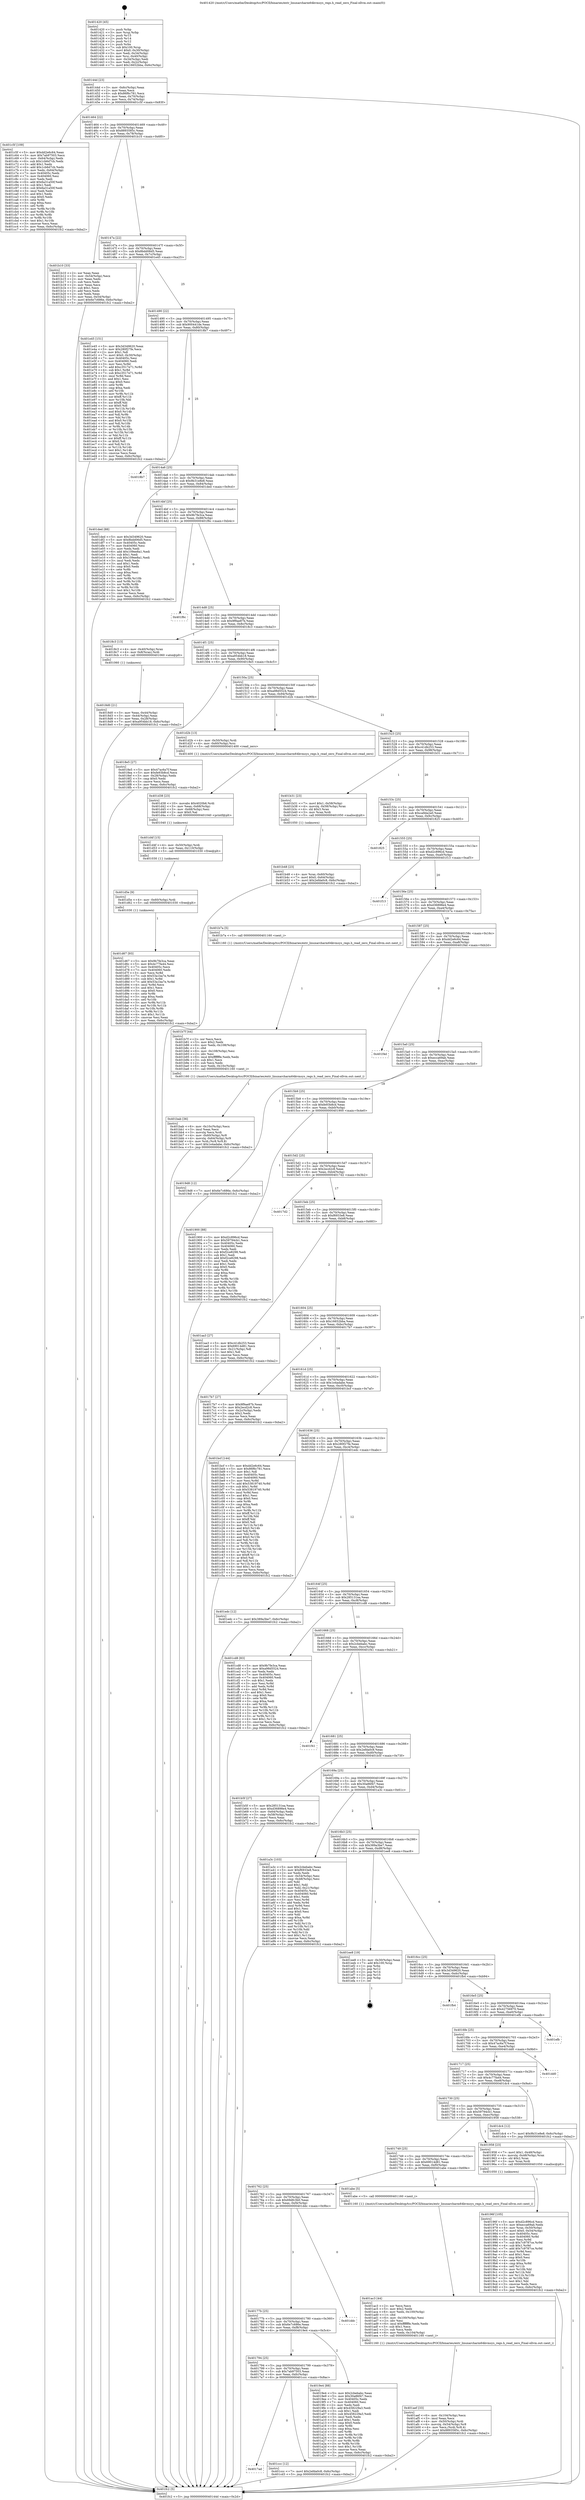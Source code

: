 digraph "0x401420" {
  label = "0x401420 (/mnt/c/Users/mathe/Desktop/tcc/POCII/binaries/extr_linuxarcharm64kvmsys_regs.h_read_zero_Final-ollvm.out::main(0))"
  labelloc = "t"
  node[shape=record]

  Entry [label="",width=0.3,height=0.3,shape=circle,fillcolor=black,style=filled]
  "0x40144d" [label="{
     0x40144d [23]\l
     | [instrs]\l
     &nbsp;&nbsp;0x40144d \<+3\>: mov -0x6c(%rbp),%eax\l
     &nbsp;&nbsp;0x401450 \<+2\>: mov %eax,%ecx\l
     &nbsp;&nbsp;0x401452 \<+6\>: sub $0x86f6c781,%ecx\l
     &nbsp;&nbsp;0x401458 \<+3\>: mov %eax,-0x70(%rbp)\l
     &nbsp;&nbsp;0x40145b \<+3\>: mov %ecx,-0x74(%rbp)\l
     &nbsp;&nbsp;0x40145e \<+6\>: je 0000000000401c5f \<main+0x83f\>\l
  }"]
  "0x401c5f" [label="{
     0x401c5f [109]\l
     | [instrs]\l
     &nbsp;&nbsp;0x401c5f \<+5\>: mov $0xdd2e6c64,%eax\l
     &nbsp;&nbsp;0x401c64 \<+5\>: mov $0x7ab97503,%ecx\l
     &nbsp;&nbsp;0x401c69 \<+3\>: mov -0x64(%rbp),%edx\l
     &nbsp;&nbsp;0x401c6c \<+6\>: sub $0x1cb6d7cb,%edx\l
     &nbsp;&nbsp;0x401c72 \<+3\>: add $0x1,%edx\l
     &nbsp;&nbsp;0x401c75 \<+6\>: add $0x1cb6d7cb,%edx\l
     &nbsp;&nbsp;0x401c7b \<+3\>: mov %edx,-0x64(%rbp)\l
     &nbsp;&nbsp;0x401c7e \<+7\>: mov 0x40405c,%edx\l
     &nbsp;&nbsp;0x401c85 \<+7\>: mov 0x404060,%esi\l
     &nbsp;&nbsp;0x401c8c \<+2\>: mov %edx,%edi\l
     &nbsp;&nbsp;0x401c8e \<+6\>: add $0x6a31a50f,%edi\l
     &nbsp;&nbsp;0x401c94 \<+3\>: sub $0x1,%edi\l
     &nbsp;&nbsp;0x401c97 \<+6\>: sub $0x6a31a50f,%edi\l
     &nbsp;&nbsp;0x401c9d \<+3\>: imul %edi,%edx\l
     &nbsp;&nbsp;0x401ca0 \<+3\>: and $0x1,%edx\l
     &nbsp;&nbsp;0x401ca3 \<+3\>: cmp $0x0,%edx\l
     &nbsp;&nbsp;0x401ca6 \<+4\>: sete %r8b\l
     &nbsp;&nbsp;0x401caa \<+3\>: cmp $0xa,%esi\l
     &nbsp;&nbsp;0x401cad \<+4\>: setl %r9b\l
     &nbsp;&nbsp;0x401cb1 \<+3\>: mov %r8b,%r10b\l
     &nbsp;&nbsp;0x401cb4 \<+3\>: and %r9b,%r10b\l
     &nbsp;&nbsp;0x401cb7 \<+3\>: xor %r9b,%r8b\l
     &nbsp;&nbsp;0x401cba \<+3\>: or %r8b,%r10b\l
     &nbsp;&nbsp;0x401cbd \<+4\>: test $0x1,%r10b\l
     &nbsp;&nbsp;0x401cc1 \<+3\>: cmovne %ecx,%eax\l
     &nbsp;&nbsp;0x401cc4 \<+3\>: mov %eax,-0x6c(%rbp)\l
     &nbsp;&nbsp;0x401cc7 \<+5\>: jmp 0000000000401fc2 \<main+0xba2\>\l
  }"]
  "0x401464" [label="{
     0x401464 [22]\l
     | [instrs]\l
     &nbsp;&nbsp;0x401464 \<+5\>: jmp 0000000000401469 \<main+0x49\>\l
     &nbsp;&nbsp;0x401469 \<+3\>: mov -0x70(%rbp),%eax\l
     &nbsp;&nbsp;0x40146c \<+5\>: sub $0x8893585c,%eax\l
     &nbsp;&nbsp;0x401471 \<+3\>: mov %eax,-0x78(%rbp)\l
     &nbsp;&nbsp;0x401474 \<+6\>: je 0000000000401b10 \<main+0x6f0\>\l
  }"]
  Exit [label="",width=0.3,height=0.3,shape=circle,fillcolor=black,style=filled,peripheries=2]
  "0x401b10" [label="{
     0x401b10 [33]\l
     | [instrs]\l
     &nbsp;&nbsp;0x401b10 \<+2\>: xor %eax,%eax\l
     &nbsp;&nbsp;0x401b12 \<+3\>: mov -0x54(%rbp),%ecx\l
     &nbsp;&nbsp;0x401b15 \<+2\>: mov %eax,%edx\l
     &nbsp;&nbsp;0x401b17 \<+2\>: sub %ecx,%edx\l
     &nbsp;&nbsp;0x401b19 \<+2\>: mov %eax,%ecx\l
     &nbsp;&nbsp;0x401b1b \<+3\>: sub $0x1,%ecx\l
     &nbsp;&nbsp;0x401b1e \<+2\>: add %ecx,%edx\l
     &nbsp;&nbsp;0x401b20 \<+2\>: sub %edx,%eax\l
     &nbsp;&nbsp;0x401b22 \<+3\>: mov %eax,-0x54(%rbp)\l
     &nbsp;&nbsp;0x401b25 \<+7\>: movl $0x6e7c686e,-0x6c(%rbp)\l
     &nbsp;&nbsp;0x401b2c \<+5\>: jmp 0000000000401fc2 \<main+0xba2\>\l
  }"]
  "0x40147a" [label="{
     0x40147a [22]\l
     | [instrs]\l
     &nbsp;&nbsp;0x40147a \<+5\>: jmp 000000000040147f \<main+0x5f\>\l
     &nbsp;&nbsp;0x40147f \<+3\>: mov -0x70(%rbp),%eax\l
     &nbsp;&nbsp;0x401482 \<+5\>: sub $0x8bdd06d5,%eax\l
     &nbsp;&nbsp;0x401487 \<+3\>: mov %eax,-0x7c(%rbp)\l
     &nbsp;&nbsp;0x40148a \<+6\>: je 0000000000401e45 \<main+0xa25\>\l
  }"]
  "0x401d67" [label="{
     0x401d67 [93]\l
     | [instrs]\l
     &nbsp;&nbsp;0x401d67 \<+5\>: mov $0x9b7fe3ca,%eax\l
     &nbsp;&nbsp;0x401d6c \<+5\>: mov $0x4c77fa44,%esi\l
     &nbsp;&nbsp;0x401d71 \<+7\>: mov 0x40405c,%ecx\l
     &nbsp;&nbsp;0x401d78 \<+7\>: mov 0x404060,%edx\l
     &nbsp;&nbsp;0x401d7f \<+3\>: mov %ecx,%r8d\l
     &nbsp;&nbsp;0x401d82 \<+7\>: sub $0x53a1ba7e,%r8d\l
     &nbsp;&nbsp;0x401d89 \<+4\>: sub $0x1,%r8d\l
     &nbsp;&nbsp;0x401d8d \<+7\>: add $0x53a1ba7e,%r8d\l
     &nbsp;&nbsp;0x401d94 \<+4\>: imul %r8d,%ecx\l
     &nbsp;&nbsp;0x401d98 \<+3\>: and $0x1,%ecx\l
     &nbsp;&nbsp;0x401d9b \<+3\>: cmp $0x0,%ecx\l
     &nbsp;&nbsp;0x401d9e \<+4\>: sete %r9b\l
     &nbsp;&nbsp;0x401da2 \<+3\>: cmp $0xa,%edx\l
     &nbsp;&nbsp;0x401da5 \<+4\>: setl %r10b\l
     &nbsp;&nbsp;0x401da9 \<+3\>: mov %r9b,%r11b\l
     &nbsp;&nbsp;0x401dac \<+3\>: and %r10b,%r11b\l
     &nbsp;&nbsp;0x401daf \<+3\>: xor %r10b,%r9b\l
     &nbsp;&nbsp;0x401db2 \<+3\>: or %r9b,%r11b\l
     &nbsp;&nbsp;0x401db5 \<+4\>: test $0x1,%r11b\l
     &nbsp;&nbsp;0x401db9 \<+3\>: cmovne %esi,%eax\l
     &nbsp;&nbsp;0x401dbc \<+3\>: mov %eax,-0x6c(%rbp)\l
     &nbsp;&nbsp;0x401dbf \<+5\>: jmp 0000000000401fc2 \<main+0xba2\>\l
  }"]
  "0x401e45" [label="{
     0x401e45 [151]\l
     | [instrs]\l
     &nbsp;&nbsp;0x401e45 \<+5\>: mov $0x3d349620,%eax\l
     &nbsp;&nbsp;0x401e4a \<+5\>: mov $0x280f27fe,%ecx\l
     &nbsp;&nbsp;0x401e4f \<+2\>: mov $0x1,%dl\l
     &nbsp;&nbsp;0x401e51 \<+7\>: movl $0x0,-0x30(%rbp)\l
     &nbsp;&nbsp;0x401e58 \<+7\>: mov 0x40405c,%esi\l
     &nbsp;&nbsp;0x401e5f \<+7\>: mov 0x404060,%edi\l
     &nbsp;&nbsp;0x401e66 \<+3\>: mov %esi,%r8d\l
     &nbsp;&nbsp;0x401e69 \<+7\>: add $0xc3517e71,%r8d\l
     &nbsp;&nbsp;0x401e70 \<+4\>: sub $0x1,%r8d\l
     &nbsp;&nbsp;0x401e74 \<+7\>: sub $0xc3517e71,%r8d\l
     &nbsp;&nbsp;0x401e7b \<+4\>: imul %r8d,%esi\l
     &nbsp;&nbsp;0x401e7f \<+3\>: and $0x1,%esi\l
     &nbsp;&nbsp;0x401e82 \<+3\>: cmp $0x0,%esi\l
     &nbsp;&nbsp;0x401e85 \<+4\>: sete %r9b\l
     &nbsp;&nbsp;0x401e89 \<+3\>: cmp $0xa,%edi\l
     &nbsp;&nbsp;0x401e8c \<+4\>: setl %r10b\l
     &nbsp;&nbsp;0x401e90 \<+3\>: mov %r9b,%r11b\l
     &nbsp;&nbsp;0x401e93 \<+4\>: xor $0xff,%r11b\l
     &nbsp;&nbsp;0x401e97 \<+3\>: mov %r10b,%bl\l
     &nbsp;&nbsp;0x401e9a \<+3\>: xor $0xff,%bl\l
     &nbsp;&nbsp;0x401e9d \<+3\>: xor $0x0,%dl\l
     &nbsp;&nbsp;0x401ea0 \<+3\>: mov %r11b,%r14b\l
     &nbsp;&nbsp;0x401ea3 \<+4\>: and $0x0,%r14b\l
     &nbsp;&nbsp;0x401ea7 \<+3\>: and %dl,%r9b\l
     &nbsp;&nbsp;0x401eaa \<+3\>: mov %bl,%r15b\l
     &nbsp;&nbsp;0x401ead \<+4\>: and $0x0,%r15b\l
     &nbsp;&nbsp;0x401eb1 \<+3\>: and %dl,%r10b\l
     &nbsp;&nbsp;0x401eb4 \<+3\>: or %r9b,%r14b\l
     &nbsp;&nbsp;0x401eb7 \<+3\>: or %r10b,%r15b\l
     &nbsp;&nbsp;0x401eba \<+3\>: xor %r15b,%r14b\l
     &nbsp;&nbsp;0x401ebd \<+3\>: or %bl,%r11b\l
     &nbsp;&nbsp;0x401ec0 \<+4\>: xor $0xff,%r11b\l
     &nbsp;&nbsp;0x401ec4 \<+3\>: or $0x0,%dl\l
     &nbsp;&nbsp;0x401ec7 \<+3\>: and %dl,%r11b\l
     &nbsp;&nbsp;0x401eca \<+3\>: or %r11b,%r14b\l
     &nbsp;&nbsp;0x401ecd \<+4\>: test $0x1,%r14b\l
     &nbsp;&nbsp;0x401ed1 \<+3\>: cmovne %ecx,%eax\l
     &nbsp;&nbsp;0x401ed4 \<+3\>: mov %eax,-0x6c(%rbp)\l
     &nbsp;&nbsp;0x401ed7 \<+5\>: jmp 0000000000401fc2 \<main+0xba2\>\l
  }"]
  "0x401490" [label="{
     0x401490 [22]\l
     | [instrs]\l
     &nbsp;&nbsp;0x401490 \<+5\>: jmp 0000000000401495 \<main+0x75\>\l
     &nbsp;&nbsp;0x401495 \<+3\>: mov -0x70(%rbp),%eax\l
     &nbsp;&nbsp;0x401498 \<+5\>: sub $0x900441de,%eax\l
     &nbsp;&nbsp;0x40149d \<+3\>: mov %eax,-0x80(%rbp)\l
     &nbsp;&nbsp;0x4014a0 \<+6\>: je 00000000004018b7 \<main+0x497\>\l
  }"]
  "0x401d5e" [label="{
     0x401d5e [9]\l
     | [instrs]\l
     &nbsp;&nbsp;0x401d5e \<+4\>: mov -0x60(%rbp),%rdi\l
     &nbsp;&nbsp;0x401d62 \<+5\>: call 0000000000401030 \<free@plt\>\l
     | [calls]\l
     &nbsp;&nbsp;0x401030 \{1\} (unknown)\l
  }"]
  "0x4018b7" [label="{
     0x4018b7\l
  }", style=dashed]
  "0x4014a6" [label="{
     0x4014a6 [25]\l
     | [instrs]\l
     &nbsp;&nbsp;0x4014a6 \<+5\>: jmp 00000000004014ab \<main+0x8b\>\l
     &nbsp;&nbsp;0x4014ab \<+3\>: mov -0x70(%rbp),%eax\l
     &nbsp;&nbsp;0x4014ae \<+5\>: sub $0x9b31e8e8,%eax\l
     &nbsp;&nbsp;0x4014b3 \<+6\>: mov %eax,-0x84(%rbp)\l
     &nbsp;&nbsp;0x4014b9 \<+6\>: je 0000000000401ded \<main+0x9cd\>\l
  }"]
  "0x401d4f" [label="{
     0x401d4f [15]\l
     | [instrs]\l
     &nbsp;&nbsp;0x401d4f \<+4\>: mov -0x50(%rbp),%rdi\l
     &nbsp;&nbsp;0x401d53 \<+6\>: mov %eax,-0x110(%rbp)\l
     &nbsp;&nbsp;0x401d59 \<+5\>: call 0000000000401030 \<free@plt\>\l
     | [calls]\l
     &nbsp;&nbsp;0x401030 \{1\} (unknown)\l
  }"]
  "0x401ded" [label="{
     0x401ded [88]\l
     | [instrs]\l
     &nbsp;&nbsp;0x401ded \<+5\>: mov $0x3d349620,%eax\l
     &nbsp;&nbsp;0x401df2 \<+5\>: mov $0x8bdd06d5,%ecx\l
     &nbsp;&nbsp;0x401df7 \<+7\>: mov 0x40405c,%edx\l
     &nbsp;&nbsp;0x401dfe \<+7\>: mov 0x404060,%esi\l
     &nbsp;&nbsp;0x401e05 \<+2\>: mov %edx,%edi\l
     &nbsp;&nbsp;0x401e07 \<+6\>: add $0x109ee8a1,%edi\l
     &nbsp;&nbsp;0x401e0d \<+3\>: sub $0x1,%edi\l
     &nbsp;&nbsp;0x401e10 \<+6\>: sub $0x109ee8a1,%edi\l
     &nbsp;&nbsp;0x401e16 \<+3\>: imul %edi,%edx\l
     &nbsp;&nbsp;0x401e19 \<+3\>: and $0x1,%edx\l
     &nbsp;&nbsp;0x401e1c \<+3\>: cmp $0x0,%edx\l
     &nbsp;&nbsp;0x401e1f \<+4\>: sete %r8b\l
     &nbsp;&nbsp;0x401e23 \<+3\>: cmp $0xa,%esi\l
     &nbsp;&nbsp;0x401e26 \<+4\>: setl %r9b\l
     &nbsp;&nbsp;0x401e2a \<+3\>: mov %r8b,%r10b\l
     &nbsp;&nbsp;0x401e2d \<+3\>: and %r9b,%r10b\l
     &nbsp;&nbsp;0x401e30 \<+3\>: xor %r9b,%r8b\l
     &nbsp;&nbsp;0x401e33 \<+3\>: or %r8b,%r10b\l
     &nbsp;&nbsp;0x401e36 \<+4\>: test $0x1,%r10b\l
     &nbsp;&nbsp;0x401e3a \<+3\>: cmovne %ecx,%eax\l
     &nbsp;&nbsp;0x401e3d \<+3\>: mov %eax,-0x6c(%rbp)\l
     &nbsp;&nbsp;0x401e40 \<+5\>: jmp 0000000000401fc2 \<main+0xba2\>\l
  }"]
  "0x4014bf" [label="{
     0x4014bf [25]\l
     | [instrs]\l
     &nbsp;&nbsp;0x4014bf \<+5\>: jmp 00000000004014c4 \<main+0xa4\>\l
     &nbsp;&nbsp;0x4014c4 \<+3\>: mov -0x70(%rbp),%eax\l
     &nbsp;&nbsp;0x4014c7 \<+5\>: sub $0x9b7fe3ca,%eax\l
     &nbsp;&nbsp;0x4014cc \<+6\>: mov %eax,-0x88(%rbp)\l
     &nbsp;&nbsp;0x4014d2 \<+6\>: je 0000000000401f6c \<main+0xb4c\>\l
  }"]
  "0x401d38" [label="{
     0x401d38 [23]\l
     | [instrs]\l
     &nbsp;&nbsp;0x401d38 \<+10\>: movabs $0x4020b6,%rdi\l
     &nbsp;&nbsp;0x401d42 \<+3\>: mov %eax,-0x68(%rbp)\l
     &nbsp;&nbsp;0x401d45 \<+3\>: mov -0x68(%rbp),%esi\l
     &nbsp;&nbsp;0x401d48 \<+2\>: mov $0x0,%al\l
     &nbsp;&nbsp;0x401d4a \<+5\>: call 0000000000401040 \<printf@plt\>\l
     | [calls]\l
     &nbsp;&nbsp;0x401040 \{1\} (unknown)\l
  }"]
  "0x401f6c" [label="{
     0x401f6c\l
  }", style=dashed]
  "0x4014d8" [label="{
     0x4014d8 [25]\l
     | [instrs]\l
     &nbsp;&nbsp;0x4014d8 \<+5\>: jmp 00000000004014dd \<main+0xbd\>\l
     &nbsp;&nbsp;0x4014dd \<+3\>: mov -0x70(%rbp),%eax\l
     &nbsp;&nbsp;0x4014e0 \<+5\>: sub $0x9f9ae87b,%eax\l
     &nbsp;&nbsp;0x4014e5 \<+6\>: mov %eax,-0x8c(%rbp)\l
     &nbsp;&nbsp;0x4014eb \<+6\>: je 00000000004018c3 \<main+0x4a3\>\l
  }"]
  "0x4017ad" [label="{
     0x4017ad\l
  }", style=dashed]
  "0x4018c3" [label="{
     0x4018c3 [13]\l
     | [instrs]\l
     &nbsp;&nbsp;0x4018c3 \<+4\>: mov -0x40(%rbp),%rax\l
     &nbsp;&nbsp;0x4018c7 \<+4\>: mov 0x8(%rax),%rdi\l
     &nbsp;&nbsp;0x4018cb \<+5\>: call 0000000000401060 \<atoi@plt\>\l
     | [calls]\l
     &nbsp;&nbsp;0x401060 \{1\} (unknown)\l
  }"]
  "0x4014f1" [label="{
     0x4014f1 [25]\l
     | [instrs]\l
     &nbsp;&nbsp;0x4014f1 \<+5\>: jmp 00000000004014f6 \<main+0xd6\>\l
     &nbsp;&nbsp;0x4014f6 \<+3\>: mov -0x70(%rbp),%eax\l
     &nbsp;&nbsp;0x4014f9 \<+5\>: sub $0xa954bb18,%eax\l
     &nbsp;&nbsp;0x4014fe \<+6\>: mov %eax,-0x90(%rbp)\l
     &nbsp;&nbsp;0x401504 \<+6\>: je 00000000004018e5 \<main+0x4c5\>\l
  }"]
  "0x401ccc" [label="{
     0x401ccc [12]\l
     | [instrs]\l
     &nbsp;&nbsp;0x401ccc \<+7\>: movl $0x2efda0c8,-0x6c(%rbp)\l
     &nbsp;&nbsp;0x401cd3 \<+5\>: jmp 0000000000401fc2 \<main+0xba2\>\l
  }"]
  "0x4018e5" [label="{
     0x4018e5 [27]\l
     | [instrs]\l
     &nbsp;&nbsp;0x4018e5 \<+5\>: mov $0x47ac6a7f,%eax\l
     &nbsp;&nbsp;0x4018ea \<+5\>: mov $0xfe93b8cd,%ecx\l
     &nbsp;&nbsp;0x4018ef \<+3\>: mov -0x28(%rbp),%edx\l
     &nbsp;&nbsp;0x4018f2 \<+3\>: cmp $0x0,%edx\l
     &nbsp;&nbsp;0x4018f5 \<+3\>: cmove %ecx,%eax\l
     &nbsp;&nbsp;0x4018f8 \<+3\>: mov %eax,-0x6c(%rbp)\l
     &nbsp;&nbsp;0x4018fb \<+5\>: jmp 0000000000401fc2 \<main+0xba2\>\l
  }"]
  "0x40150a" [label="{
     0x40150a [25]\l
     | [instrs]\l
     &nbsp;&nbsp;0x40150a \<+5\>: jmp 000000000040150f \<main+0xef\>\l
     &nbsp;&nbsp;0x40150f \<+3\>: mov -0x70(%rbp),%eax\l
     &nbsp;&nbsp;0x401512 \<+5\>: sub $0xa98d5524,%eax\l
     &nbsp;&nbsp;0x401517 \<+6\>: mov %eax,-0x94(%rbp)\l
     &nbsp;&nbsp;0x40151d \<+6\>: je 0000000000401d2b \<main+0x90b\>\l
  }"]
  "0x401bab" [label="{
     0x401bab [36]\l
     | [instrs]\l
     &nbsp;&nbsp;0x401bab \<+6\>: mov -0x10c(%rbp),%ecx\l
     &nbsp;&nbsp;0x401bb1 \<+3\>: imul %eax,%ecx\l
     &nbsp;&nbsp;0x401bb4 \<+3\>: movslq %ecx,%rdi\l
     &nbsp;&nbsp;0x401bb7 \<+4\>: mov -0x60(%rbp),%r8\l
     &nbsp;&nbsp;0x401bbb \<+4\>: movslq -0x64(%rbp),%r9\l
     &nbsp;&nbsp;0x401bbf \<+4\>: mov %rdi,(%r8,%r9,8)\l
     &nbsp;&nbsp;0x401bc3 \<+7\>: movl $0x1e4adabe,-0x6c(%rbp)\l
     &nbsp;&nbsp;0x401bca \<+5\>: jmp 0000000000401fc2 \<main+0xba2\>\l
  }"]
  "0x401d2b" [label="{
     0x401d2b [13]\l
     | [instrs]\l
     &nbsp;&nbsp;0x401d2b \<+4\>: mov -0x50(%rbp),%rdi\l
     &nbsp;&nbsp;0x401d2f \<+4\>: mov -0x60(%rbp),%rsi\l
     &nbsp;&nbsp;0x401d33 \<+5\>: call 0000000000401400 \<read_zero\>\l
     | [calls]\l
     &nbsp;&nbsp;0x401400 \{1\} (/mnt/c/Users/mathe/Desktop/tcc/POCII/binaries/extr_linuxarcharm64kvmsys_regs.h_read_zero_Final-ollvm.out::read_zero)\l
  }"]
  "0x401523" [label="{
     0x401523 [25]\l
     | [instrs]\l
     &nbsp;&nbsp;0x401523 \<+5\>: jmp 0000000000401528 \<main+0x108\>\l
     &nbsp;&nbsp;0x401528 \<+3\>: mov -0x70(%rbp),%eax\l
     &nbsp;&nbsp;0x40152b \<+5\>: sub $0xc41db253,%eax\l
     &nbsp;&nbsp;0x401530 \<+6\>: mov %eax,-0x98(%rbp)\l
     &nbsp;&nbsp;0x401536 \<+6\>: je 0000000000401b31 \<main+0x711\>\l
  }"]
  "0x401b7f" [label="{
     0x401b7f [44]\l
     | [instrs]\l
     &nbsp;&nbsp;0x401b7f \<+2\>: xor %ecx,%ecx\l
     &nbsp;&nbsp;0x401b81 \<+5\>: mov $0x2,%edx\l
     &nbsp;&nbsp;0x401b86 \<+6\>: mov %edx,-0x108(%rbp)\l
     &nbsp;&nbsp;0x401b8c \<+1\>: cltd\l
     &nbsp;&nbsp;0x401b8d \<+6\>: mov -0x108(%rbp),%esi\l
     &nbsp;&nbsp;0x401b93 \<+2\>: idiv %esi\l
     &nbsp;&nbsp;0x401b95 \<+6\>: imul $0xfffffffe,%edx,%edx\l
     &nbsp;&nbsp;0x401b9b \<+3\>: sub $0x1,%ecx\l
     &nbsp;&nbsp;0x401b9e \<+2\>: sub %ecx,%edx\l
     &nbsp;&nbsp;0x401ba0 \<+6\>: mov %edx,-0x10c(%rbp)\l
     &nbsp;&nbsp;0x401ba6 \<+5\>: call 0000000000401160 \<next_i\>\l
     | [calls]\l
     &nbsp;&nbsp;0x401160 \{1\} (/mnt/c/Users/mathe/Desktop/tcc/POCII/binaries/extr_linuxarcharm64kvmsys_regs.h_read_zero_Final-ollvm.out::next_i)\l
  }"]
  "0x401b31" [label="{
     0x401b31 [23]\l
     | [instrs]\l
     &nbsp;&nbsp;0x401b31 \<+7\>: movl $0x1,-0x58(%rbp)\l
     &nbsp;&nbsp;0x401b38 \<+4\>: movslq -0x58(%rbp),%rax\l
     &nbsp;&nbsp;0x401b3c \<+4\>: shl $0x3,%rax\l
     &nbsp;&nbsp;0x401b40 \<+3\>: mov %rax,%rdi\l
     &nbsp;&nbsp;0x401b43 \<+5\>: call 0000000000401050 \<malloc@plt\>\l
     | [calls]\l
     &nbsp;&nbsp;0x401050 \{1\} (unknown)\l
  }"]
  "0x40153c" [label="{
     0x40153c [25]\l
     | [instrs]\l
     &nbsp;&nbsp;0x40153c \<+5\>: jmp 0000000000401541 \<main+0x121\>\l
     &nbsp;&nbsp;0x401541 \<+3\>: mov -0x70(%rbp),%eax\l
     &nbsp;&nbsp;0x401544 \<+5\>: sub $0xca9da2a0,%eax\l
     &nbsp;&nbsp;0x401549 \<+6\>: mov %eax,-0x9c(%rbp)\l
     &nbsp;&nbsp;0x40154f \<+6\>: je 0000000000401825 \<main+0x405\>\l
  }"]
  "0x401b48" [label="{
     0x401b48 [23]\l
     | [instrs]\l
     &nbsp;&nbsp;0x401b48 \<+4\>: mov %rax,-0x60(%rbp)\l
     &nbsp;&nbsp;0x401b4c \<+7\>: movl $0x0,-0x64(%rbp)\l
     &nbsp;&nbsp;0x401b53 \<+7\>: movl $0x2efda0c8,-0x6c(%rbp)\l
     &nbsp;&nbsp;0x401b5a \<+5\>: jmp 0000000000401fc2 \<main+0xba2\>\l
  }"]
  "0x401825" [label="{
     0x401825\l
  }", style=dashed]
  "0x401555" [label="{
     0x401555 [25]\l
     | [instrs]\l
     &nbsp;&nbsp;0x401555 \<+5\>: jmp 000000000040155a \<main+0x13a\>\l
     &nbsp;&nbsp;0x40155a \<+3\>: mov -0x70(%rbp),%eax\l
     &nbsp;&nbsp;0x40155d \<+5\>: sub $0xd2c896cd,%eax\l
     &nbsp;&nbsp;0x401562 \<+6\>: mov %eax,-0xa0(%rbp)\l
     &nbsp;&nbsp;0x401568 \<+6\>: je 0000000000401f13 \<main+0xaf3\>\l
  }"]
  "0x401aef" [label="{
     0x401aef [33]\l
     | [instrs]\l
     &nbsp;&nbsp;0x401aef \<+6\>: mov -0x104(%rbp),%ecx\l
     &nbsp;&nbsp;0x401af5 \<+3\>: imul %eax,%ecx\l
     &nbsp;&nbsp;0x401af8 \<+4\>: mov -0x50(%rbp),%rdi\l
     &nbsp;&nbsp;0x401afc \<+4\>: movslq -0x54(%rbp),%r8\l
     &nbsp;&nbsp;0x401b00 \<+4\>: mov %ecx,(%rdi,%r8,4)\l
     &nbsp;&nbsp;0x401b04 \<+7\>: movl $0x8893585c,-0x6c(%rbp)\l
     &nbsp;&nbsp;0x401b0b \<+5\>: jmp 0000000000401fc2 \<main+0xba2\>\l
  }"]
  "0x401f13" [label="{
     0x401f13\l
  }", style=dashed]
  "0x40156e" [label="{
     0x40156e [25]\l
     | [instrs]\l
     &nbsp;&nbsp;0x40156e \<+5\>: jmp 0000000000401573 \<main+0x153\>\l
     &nbsp;&nbsp;0x401573 \<+3\>: mov -0x70(%rbp),%eax\l
     &nbsp;&nbsp;0x401576 \<+5\>: sub $0xd36898e4,%eax\l
     &nbsp;&nbsp;0x40157b \<+6\>: mov %eax,-0xa4(%rbp)\l
     &nbsp;&nbsp;0x401581 \<+6\>: je 0000000000401b7a \<main+0x75a\>\l
  }"]
  "0x401ac3" [label="{
     0x401ac3 [44]\l
     | [instrs]\l
     &nbsp;&nbsp;0x401ac3 \<+2\>: xor %ecx,%ecx\l
     &nbsp;&nbsp;0x401ac5 \<+5\>: mov $0x2,%edx\l
     &nbsp;&nbsp;0x401aca \<+6\>: mov %edx,-0x100(%rbp)\l
     &nbsp;&nbsp;0x401ad0 \<+1\>: cltd\l
     &nbsp;&nbsp;0x401ad1 \<+6\>: mov -0x100(%rbp),%esi\l
     &nbsp;&nbsp;0x401ad7 \<+2\>: idiv %esi\l
     &nbsp;&nbsp;0x401ad9 \<+6\>: imul $0xfffffffe,%edx,%edx\l
     &nbsp;&nbsp;0x401adf \<+3\>: sub $0x1,%ecx\l
     &nbsp;&nbsp;0x401ae2 \<+2\>: sub %ecx,%edx\l
     &nbsp;&nbsp;0x401ae4 \<+6\>: mov %edx,-0x104(%rbp)\l
     &nbsp;&nbsp;0x401aea \<+5\>: call 0000000000401160 \<next_i\>\l
     | [calls]\l
     &nbsp;&nbsp;0x401160 \{1\} (/mnt/c/Users/mathe/Desktop/tcc/POCII/binaries/extr_linuxarcharm64kvmsys_regs.h_read_zero_Final-ollvm.out::next_i)\l
  }"]
  "0x401b7a" [label="{
     0x401b7a [5]\l
     | [instrs]\l
     &nbsp;&nbsp;0x401b7a \<+5\>: call 0000000000401160 \<next_i\>\l
     | [calls]\l
     &nbsp;&nbsp;0x401160 \{1\} (/mnt/c/Users/mathe/Desktop/tcc/POCII/binaries/extr_linuxarcharm64kvmsys_regs.h_read_zero_Final-ollvm.out::next_i)\l
  }"]
  "0x401587" [label="{
     0x401587 [25]\l
     | [instrs]\l
     &nbsp;&nbsp;0x401587 \<+5\>: jmp 000000000040158c \<main+0x16c\>\l
     &nbsp;&nbsp;0x40158c \<+3\>: mov -0x70(%rbp),%eax\l
     &nbsp;&nbsp;0x40158f \<+5\>: sub $0xdd2e6c64,%eax\l
     &nbsp;&nbsp;0x401594 \<+6\>: mov %eax,-0xa8(%rbp)\l
     &nbsp;&nbsp;0x40159a \<+6\>: je 0000000000401f4d \<main+0xb2d\>\l
  }"]
  "0x401794" [label="{
     0x401794 [25]\l
     | [instrs]\l
     &nbsp;&nbsp;0x401794 \<+5\>: jmp 0000000000401799 \<main+0x379\>\l
     &nbsp;&nbsp;0x401799 \<+3\>: mov -0x70(%rbp),%eax\l
     &nbsp;&nbsp;0x40179c \<+5\>: sub $0x7ab97503,%eax\l
     &nbsp;&nbsp;0x4017a1 \<+6\>: mov %eax,-0xfc(%rbp)\l
     &nbsp;&nbsp;0x4017a7 \<+6\>: je 0000000000401ccc \<main+0x8ac\>\l
  }"]
  "0x401f4d" [label="{
     0x401f4d\l
  }", style=dashed]
  "0x4015a0" [label="{
     0x4015a0 [25]\l
     | [instrs]\l
     &nbsp;&nbsp;0x4015a0 \<+5\>: jmp 00000000004015a5 \<main+0x185\>\l
     &nbsp;&nbsp;0x4015a5 \<+3\>: mov -0x70(%rbp),%eax\l
     &nbsp;&nbsp;0x4015a8 \<+5\>: sub $0xecca69ab,%eax\l
     &nbsp;&nbsp;0x4015ad \<+6\>: mov %eax,-0xac(%rbp)\l
     &nbsp;&nbsp;0x4015b3 \<+6\>: je 00000000004019d8 \<main+0x5b8\>\l
  }"]
  "0x4019e4" [label="{
     0x4019e4 [88]\l
     | [instrs]\l
     &nbsp;&nbsp;0x4019e4 \<+5\>: mov $0x2cbebabc,%eax\l
     &nbsp;&nbsp;0x4019e9 \<+5\>: mov $0x30a86f47,%ecx\l
     &nbsp;&nbsp;0x4019ee \<+7\>: mov 0x40405c,%edx\l
     &nbsp;&nbsp;0x4019f5 \<+7\>: mov 0x404060,%esi\l
     &nbsp;&nbsp;0x4019fc \<+2\>: mov %edx,%edi\l
     &nbsp;&nbsp;0x4019fe \<+6\>: add $0x458229a3,%edi\l
     &nbsp;&nbsp;0x401a04 \<+3\>: sub $0x1,%edi\l
     &nbsp;&nbsp;0x401a07 \<+6\>: sub $0x458229a3,%edi\l
     &nbsp;&nbsp;0x401a0d \<+3\>: imul %edi,%edx\l
     &nbsp;&nbsp;0x401a10 \<+3\>: and $0x1,%edx\l
     &nbsp;&nbsp;0x401a13 \<+3\>: cmp $0x0,%edx\l
     &nbsp;&nbsp;0x401a16 \<+4\>: sete %r8b\l
     &nbsp;&nbsp;0x401a1a \<+3\>: cmp $0xa,%esi\l
     &nbsp;&nbsp;0x401a1d \<+4\>: setl %r9b\l
     &nbsp;&nbsp;0x401a21 \<+3\>: mov %r8b,%r10b\l
     &nbsp;&nbsp;0x401a24 \<+3\>: and %r9b,%r10b\l
     &nbsp;&nbsp;0x401a27 \<+3\>: xor %r9b,%r8b\l
     &nbsp;&nbsp;0x401a2a \<+3\>: or %r8b,%r10b\l
     &nbsp;&nbsp;0x401a2d \<+4\>: test $0x1,%r10b\l
     &nbsp;&nbsp;0x401a31 \<+3\>: cmovne %ecx,%eax\l
     &nbsp;&nbsp;0x401a34 \<+3\>: mov %eax,-0x6c(%rbp)\l
     &nbsp;&nbsp;0x401a37 \<+5\>: jmp 0000000000401fc2 \<main+0xba2\>\l
  }"]
  "0x4019d8" [label="{
     0x4019d8 [12]\l
     | [instrs]\l
     &nbsp;&nbsp;0x4019d8 \<+7\>: movl $0x6e7c686e,-0x6c(%rbp)\l
     &nbsp;&nbsp;0x4019df \<+5\>: jmp 0000000000401fc2 \<main+0xba2\>\l
  }"]
  "0x4015b9" [label="{
     0x4015b9 [25]\l
     | [instrs]\l
     &nbsp;&nbsp;0x4015b9 \<+5\>: jmp 00000000004015be \<main+0x19e\>\l
     &nbsp;&nbsp;0x4015be \<+3\>: mov -0x70(%rbp),%eax\l
     &nbsp;&nbsp;0x4015c1 \<+5\>: sub $0xfe93b8cd,%eax\l
     &nbsp;&nbsp;0x4015c6 \<+6\>: mov %eax,-0xb0(%rbp)\l
     &nbsp;&nbsp;0x4015cc \<+6\>: je 0000000000401900 \<main+0x4e0\>\l
  }"]
  "0x40177b" [label="{
     0x40177b [25]\l
     | [instrs]\l
     &nbsp;&nbsp;0x40177b \<+5\>: jmp 0000000000401780 \<main+0x360\>\l
     &nbsp;&nbsp;0x401780 \<+3\>: mov -0x70(%rbp),%eax\l
     &nbsp;&nbsp;0x401783 \<+5\>: sub $0x6e7c686e,%eax\l
     &nbsp;&nbsp;0x401788 \<+6\>: mov %eax,-0xf8(%rbp)\l
     &nbsp;&nbsp;0x40178e \<+6\>: je 00000000004019e4 \<main+0x5c4\>\l
  }"]
  "0x401900" [label="{
     0x401900 [88]\l
     | [instrs]\l
     &nbsp;&nbsp;0x401900 \<+5\>: mov $0xd2c896cd,%eax\l
     &nbsp;&nbsp;0x401905 \<+5\>: mov $0x59794cb1,%ecx\l
     &nbsp;&nbsp;0x40190a \<+7\>: mov 0x40405c,%edx\l
     &nbsp;&nbsp;0x401911 \<+7\>: mov 0x404060,%esi\l
     &nbsp;&nbsp;0x401918 \<+2\>: mov %edx,%edi\l
     &nbsp;&nbsp;0x40191a \<+6\>: sub $0xf2ce8298,%edi\l
     &nbsp;&nbsp;0x401920 \<+3\>: sub $0x1,%edi\l
     &nbsp;&nbsp;0x401923 \<+6\>: add $0xf2ce8298,%edi\l
     &nbsp;&nbsp;0x401929 \<+3\>: imul %edi,%edx\l
     &nbsp;&nbsp;0x40192c \<+3\>: and $0x1,%edx\l
     &nbsp;&nbsp;0x40192f \<+3\>: cmp $0x0,%edx\l
     &nbsp;&nbsp;0x401932 \<+4\>: sete %r8b\l
     &nbsp;&nbsp;0x401936 \<+3\>: cmp $0xa,%esi\l
     &nbsp;&nbsp;0x401939 \<+4\>: setl %r9b\l
     &nbsp;&nbsp;0x40193d \<+3\>: mov %r8b,%r10b\l
     &nbsp;&nbsp;0x401940 \<+3\>: and %r9b,%r10b\l
     &nbsp;&nbsp;0x401943 \<+3\>: xor %r9b,%r8b\l
     &nbsp;&nbsp;0x401946 \<+3\>: or %r8b,%r10b\l
     &nbsp;&nbsp;0x401949 \<+4\>: test $0x1,%r10b\l
     &nbsp;&nbsp;0x40194d \<+3\>: cmovne %ecx,%eax\l
     &nbsp;&nbsp;0x401950 \<+3\>: mov %eax,-0x6c(%rbp)\l
     &nbsp;&nbsp;0x401953 \<+5\>: jmp 0000000000401fc2 \<main+0xba2\>\l
  }"]
  "0x4015d2" [label="{
     0x4015d2 [25]\l
     | [instrs]\l
     &nbsp;&nbsp;0x4015d2 \<+5\>: jmp 00000000004015d7 \<main+0x1b7\>\l
     &nbsp;&nbsp;0x4015d7 \<+3\>: mov -0x70(%rbp),%eax\l
     &nbsp;&nbsp;0x4015da \<+5\>: sub $0x2ecd2c8,%eax\l
     &nbsp;&nbsp;0x4015df \<+6\>: mov %eax,-0xb4(%rbp)\l
     &nbsp;&nbsp;0x4015e5 \<+6\>: je 00000000004017d2 \<main+0x3b2\>\l
  }"]
  "0x401ddc" [label="{
     0x401ddc\l
  }", style=dashed]
  "0x4017d2" [label="{
     0x4017d2\l
  }", style=dashed]
  "0x4015eb" [label="{
     0x4015eb [25]\l
     | [instrs]\l
     &nbsp;&nbsp;0x4015eb \<+5\>: jmp 00000000004015f0 \<main+0x1d0\>\l
     &nbsp;&nbsp;0x4015f0 \<+3\>: mov -0x70(%rbp),%eax\l
     &nbsp;&nbsp;0x4015f3 \<+5\>: sub $0xf6933e8,%eax\l
     &nbsp;&nbsp;0x4015f8 \<+6\>: mov %eax,-0xb8(%rbp)\l
     &nbsp;&nbsp;0x4015fe \<+6\>: je 0000000000401aa3 \<main+0x683\>\l
  }"]
  "0x401762" [label="{
     0x401762 [25]\l
     | [instrs]\l
     &nbsp;&nbsp;0x401762 \<+5\>: jmp 0000000000401767 \<main+0x347\>\l
     &nbsp;&nbsp;0x401767 \<+3\>: mov -0x70(%rbp),%eax\l
     &nbsp;&nbsp;0x40176a \<+5\>: sub $0x69dfc3b0,%eax\l
     &nbsp;&nbsp;0x40176f \<+6\>: mov %eax,-0xf4(%rbp)\l
     &nbsp;&nbsp;0x401775 \<+6\>: je 0000000000401ddc \<main+0x9bc\>\l
  }"]
  "0x401aa3" [label="{
     0x401aa3 [27]\l
     | [instrs]\l
     &nbsp;&nbsp;0x401aa3 \<+5\>: mov $0xc41db253,%eax\l
     &nbsp;&nbsp;0x401aa8 \<+5\>: mov $0x69014d81,%ecx\l
     &nbsp;&nbsp;0x401aad \<+3\>: mov -0x21(%rbp),%dl\l
     &nbsp;&nbsp;0x401ab0 \<+3\>: test $0x1,%dl\l
     &nbsp;&nbsp;0x401ab3 \<+3\>: cmovne %ecx,%eax\l
     &nbsp;&nbsp;0x401ab6 \<+3\>: mov %eax,-0x6c(%rbp)\l
     &nbsp;&nbsp;0x401ab9 \<+5\>: jmp 0000000000401fc2 \<main+0xba2\>\l
  }"]
  "0x401604" [label="{
     0x401604 [25]\l
     | [instrs]\l
     &nbsp;&nbsp;0x401604 \<+5\>: jmp 0000000000401609 \<main+0x1e9\>\l
     &nbsp;&nbsp;0x401609 \<+3\>: mov -0x70(%rbp),%eax\l
     &nbsp;&nbsp;0x40160c \<+5\>: sub $0x16652bba,%eax\l
     &nbsp;&nbsp;0x401611 \<+6\>: mov %eax,-0xbc(%rbp)\l
     &nbsp;&nbsp;0x401617 \<+6\>: je 00000000004017b7 \<main+0x397\>\l
  }"]
  "0x401abe" [label="{
     0x401abe [5]\l
     | [instrs]\l
     &nbsp;&nbsp;0x401abe \<+5\>: call 0000000000401160 \<next_i\>\l
     | [calls]\l
     &nbsp;&nbsp;0x401160 \{1\} (/mnt/c/Users/mathe/Desktop/tcc/POCII/binaries/extr_linuxarcharm64kvmsys_regs.h_read_zero_Final-ollvm.out::next_i)\l
  }"]
  "0x4017b7" [label="{
     0x4017b7 [27]\l
     | [instrs]\l
     &nbsp;&nbsp;0x4017b7 \<+5\>: mov $0x9f9ae87b,%eax\l
     &nbsp;&nbsp;0x4017bc \<+5\>: mov $0x2ecd2c8,%ecx\l
     &nbsp;&nbsp;0x4017c1 \<+3\>: mov -0x2c(%rbp),%edx\l
     &nbsp;&nbsp;0x4017c4 \<+3\>: cmp $0x2,%edx\l
     &nbsp;&nbsp;0x4017c7 \<+3\>: cmovne %ecx,%eax\l
     &nbsp;&nbsp;0x4017ca \<+3\>: mov %eax,-0x6c(%rbp)\l
     &nbsp;&nbsp;0x4017cd \<+5\>: jmp 0000000000401fc2 \<main+0xba2\>\l
  }"]
  "0x40161d" [label="{
     0x40161d [25]\l
     | [instrs]\l
     &nbsp;&nbsp;0x40161d \<+5\>: jmp 0000000000401622 \<main+0x202\>\l
     &nbsp;&nbsp;0x401622 \<+3\>: mov -0x70(%rbp),%eax\l
     &nbsp;&nbsp;0x401625 \<+5\>: sub $0x1e4adabe,%eax\l
     &nbsp;&nbsp;0x40162a \<+6\>: mov %eax,-0xc0(%rbp)\l
     &nbsp;&nbsp;0x401630 \<+6\>: je 0000000000401bcf \<main+0x7af\>\l
  }"]
  "0x401fc2" [label="{
     0x401fc2 [5]\l
     | [instrs]\l
     &nbsp;&nbsp;0x401fc2 \<+5\>: jmp 000000000040144d \<main+0x2d\>\l
  }"]
  "0x401420" [label="{
     0x401420 [45]\l
     | [instrs]\l
     &nbsp;&nbsp;0x401420 \<+1\>: push %rbp\l
     &nbsp;&nbsp;0x401421 \<+3\>: mov %rsp,%rbp\l
     &nbsp;&nbsp;0x401424 \<+2\>: push %r15\l
     &nbsp;&nbsp;0x401426 \<+2\>: push %r14\l
     &nbsp;&nbsp;0x401428 \<+2\>: push %r12\l
     &nbsp;&nbsp;0x40142a \<+1\>: push %rbx\l
     &nbsp;&nbsp;0x40142b \<+7\>: sub $0x100,%rsp\l
     &nbsp;&nbsp;0x401432 \<+7\>: movl $0x0,-0x30(%rbp)\l
     &nbsp;&nbsp;0x401439 \<+3\>: mov %edi,-0x34(%rbp)\l
     &nbsp;&nbsp;0x40143c \<+4\>: mov %rsi,-0x40(%rbp)\l
     &nbsp;&nbsp;0x401440 \<+3\>: mov -0x34(%rbp),%edi\l
     &nbsp;&nbsp;0x401443 \<+3\>: mov %edi,-0x2c(%rbp)\l
     &nbsp;&nbsp;0x401446 \<+7\>: movl $0x16652bba,-0x6c(%rbp)\l
  }"]
  "0x4018d0" [label="{
     0x4018d0 [21]\l
     | [instrs]\l
     &nbsp;&nbsp;0x4018d0 \<+3\>: mov %eax,-0x44(%rbp)\l
     &nbsp;&nbsp;0x4018d3 \<+3\>: mov -0x44(%rbp),%eax\l
     &nbsp;&nbsp;0x4018d6 \<+3\>: mov %eax,-0x28(%rbp)\l
     &nbsp;&nbsp;0x4018d9 \<+7\>: movl $0xa954bb18,-0x6c(%rbp)\l
     &nbsp;&nbsp;0x4018e0 \<+5\>: jmp 0000000000401fc2 \<main+0xba2\>\l
  }"]
  "0x40196f" [label="{
     0x40196f [105]\l
     | [instrs]\l
     &nbsp;&nbsp;0x40196f \<+5\>: mov $0xd2c896cd,%ecx\l
     &nbsp;&nbsp;0x401974 \<+5\>: mov $0xecca69ab,%edx\l
     &nbsp;&nbsp;0x401979 \<+4\>: mov %rax,-0x50(%rbp)\l
     &nbsp;&nbsp;0x40197d \<+7\>: movl $0x0,-0x54(%rbp)\l
     &nbsp;&nbsp;0x401984 \<+7\>: mov 0x40405c,%esi\l
     &nbsp;&nbsp;0x40198b \<+8\>: mov 0x404060,%r8d\l
     &nbsp;&nbsp;0x401993 \<+3\>: mov %esi,%r9d\l
     &nbsp;&nbsp;0x401996 \<+7\>: sub $0x7c9787ce,%r9d\l
     &nbsp;&nbsp;0x40199d \<+4\>: sub $0x1,%r9d\l
     &nbsp;&nbsp;0x4019a1 \<+7\>: add $0x7c9787ce,%r9d\l
     &nbsp;&nbsp;0x4019a8 \<+4\>: imul %r9d,%esi\l
     &nbsp;&nbsp;0x4019ac \<+3\>: and $0x1,%esi\l
     &nbsp;&nbsp;0x4019af \<+3\>: cmp $0x0,%esi\l
     &nbsp;&nbsp;0x4019b2 \<+4\>: sete %r10b\l
     &nbsp;&nbsp;0x4019b6 \<+4\>: cmp $0xa,%r8d\l
     &nbsp;&nbsp;0x4019ba \<+4\>: setl %r11b\l
     &nbsp;&nbsp;0x4019be \<+3\>: mov %r10b,%bl\l
     &nbsp;&nbsp;0x4019c1 \<+3\>: and %r11b,%bl\l
     &nbsp;&nbsp;0x4019c4 \<+3\>: xor %r11b,%r10b\l
     &nbsp;&nbsp;0x4019c7 \<+3\>: or %r10b,%bl\l
     &nbsp;&nbsp;0x4019ca \<+3\>: test $0x1,%bl\l
     &nbsp;&nbsp;0x4019cd \<+3\>: cmovne %edx,%ecx\l
     &nbsp;&nbsp;0x4019d0 \<+3\>: mov %ecx,-0x6c(%rbp)\l
     &nbsp;&nbsp;0x4019d3 \<+5\>: jmp 0000000000401fc2 \<main+0xba2\>\l
  }"]
  "0x401bcf" [label="{
     0x401bcf [144]\l
     | [instrs]\l
     &nbsp;&nbsp;0x401bcf \<+5\>: mov $0xdd2e6c64,%eax\l
     &nbsp;&nbsp;0x401bd4 \<+5\>: mov $0x86f6c781,%ecx\l
     &nbsp;&nbsp;0x401bd9 \<+2\>: mov $0x1,%dl\l
     &nbsp;&nbsp;0x401bdb \<+7\>: mov 0x40405c,%esi\l
     &nbsp;&nbsp;0x401be2 \<+7\>: mov 0x404060,%edi\l
     &nbsp;&nbsp;0x401be9 \<+3\>: mov %esi,%r8d\l
     &nbsp;&nbsp;0x401bec \<+7\>: add $0x53819740,%r8d\l
     &nbsp;&nbsp;0x401bf3 \<+4\>: sub $0x1,%r8d\l
     &nbsp;&nbsp;0x401bf7 \<+7\>: sub $0x53819740,%r8d\l
     &nbsp;&nbsp;0x401bfe \<+4\>: imul %r8d,%esi\l
     &nbsp;&nbsp;0x401c02 \<+3\>: and $0x1,%esi\l
     &nbsp;&nbsp;0x401c05 \<+3\>: cmp $0x0,%esi\l
     &nbsp;&nbsp;0x401c08 \<+4\>: sete %r9b\l
     &nbsp;&nbsp;0x401c0c \<+3\>: cmp $0xa,%edi\l
     &nbsp;&nbsp;0x401c0f \<+4\>: setl %r10b\l
     &nbsp;&nbsp;0x401c13 \<+3\>: mov %r9b,%r11b\l
     &nbsp;&nbsp;0x401c16 \<+4\>: xor $0xff,%r11b\l
     &nbsp;&nbsp;0x401c1a \<+3\>: mov %r10b,%bl\l
     &nbsp;&nbsp;0x401c1d \<+3\>: xor $0xff,%bl\l
     &nbsp;&nbsp;0x401c20 \<+3\>: xor $0x0,%dl\l
     &nbsp;&nbsp;0x401c23 \<+3\>: mov %r11b,%r14b\l
     &nbsp;&nbsp;0x401c26 \<+4\>: and $0x0,%r14b\l
     &nbsp;&nbsp;0x401c2a \<+3\>: and %dl,%r9b\l
     &nbsp;&nbsp;0x401c2d \<+3\>: mov %bl,%r15b\l
     &nbsp;&nbsp;0x401c30 \<+4\>: and $0x0,%r15b\l
     &nbsp;&nbsp;0x401c34 \<+3\>: and %dl,%r10b\l
     &nbsp;&nbsp;0x401c37 \<+3\>: or %r9b,%r14b\l
     &nbsp;&nbsp;0x401c3a \<+3\>: or %r10b,%r15b\l
     &nbsp;&nbsp;0x401c3d \<+3\>: xor %r15b,%r14b\l
     &nbsp;&nbsp;0x401c40 \<+3\>: or %bl,%r11b\l
     &nbsp;&nbsp;0x401c43 \<+4\>: xor $0xff,%r11b\l
     &nbsp;&nbsp;0x401c47 \<+3\>: or $0x0,%dl\l
     &nbsp;&nbsp;0x401c4a \<+3\>: and %dl,%r11b\l
     &nbsp;&nbsp;0x401c4d \<+3\>: or %r11b,%r14b\l
     &nbsp;&nbsp;0x401c50 \<+4\>: test $0x1,%r14b\l
     &nbsp;&nbsp;0x401c54 \<+3\>: cmovne %ecx,%eax\l
     &nbsp;&nbsp;0x401c57 \<+3\>: mov %eax,-0x6c(%rbp)\l
     &nbsp;&nbsp;0x401c5a \<+5\>: jmp 0000000000401fc2 \<main+0xba2\>\l
  }"]
  "0x401636" [label="{
     0x401636 [25]\l
     | [instrs]\l
     &nbsp;&nbsp;0x401636 \<+5\>: jmp 000000000040163b \<main+0x21b\>\l
     &nbsp;&nbsp;0x40163b \<+3\>: mov -0x70(%rbp),%eax\l
     &nbsp;&nbsp;0x40163e \<+5\>: sub $0x280f27fe,%eax\l
     &nbsp;&nbsp;0x401643 \<+6\>: mov %eax,-0xc4(%rbp)\l
     &nbsp;&nbsp;0x401649 \<+6\>: je 0000000000401edc \<main+0xabc\>\l
  }"]
  "0x401749" [label="{
     0x401749 [25]\l
     | [instrs]\l
     &nbsp;&nbsp;0x401749 \<+5\>: jmp 000000000040174e \<main+0x32e\>\l
     &nbsp;&nbsp;0x40174e \<+3\>: mov -0x70(%rbp),%eax\l
     &nbsp;&nbsp;0x401751 \<+5\>: sub $0x69014d81,%eax\l
     &nbsp;&nbsp;0x401756 \<+6\>: mov %eax,-0xf0(%rbp)\l
     &nbsp;&nbsp;0x40175c \<+6\>: je 0000000000401abe \<main+0x69e\>\l
  }"]
  "0x401edc" [label="{
     0x401edc [12]\l
     | [instrs]\l
     &nbsp;&nbsp;0x401edc \<+7\>: movl $0x389a3be7,-0x6c(%rbp)\l
     &nbsp;&nbsp;0x401ee3 \<+5\>: jmp 0000000000401fc2 \<main+0xba2\>\l
  }"]
  "0x40164f" [label="{
     0x40164f [25]\l
     | [instrs]\l
     &nbsp;&nbsp;0x40164f \<+5\>: jmp 0000000000401654 \<main+0x234\>\l
     &nbsp;&nbsp;0x401654 \<+3\>: mov -0x70(%rbp),%eax\l
     &nbsp;&nbsp;0x401657 \<+5\>: sub $0x285131ea,%eax\l
     &nbsp;&nbsp;0x40165c \<+6\>: mov %eax,-0xc8(%rbp)\l
     &nbsp;&nbsp;0x401662 \<+6\>: je 0000000000401cd8 \<main+0x8b8\>\l
  }"]
  "0x401958" [label="{
     0x401958 [23]\l
     | [instrs]\l
     &nbsp;&nbsp;0x401958 \<+7\>: movl $0x1,-0x48(%rbp)\l
     &nbsp;&nbsp;0x40195f \<+4\>: movslq -0x48(%rbp),%rax\l
     &nbsp;&nbsp;0x401963 \<+4\>: shl $0x2,%rax\l
     &nbsp;&nbsp;0x401967 \<+3\>: mov %rax,%rdi\l
     &nbsp;&nbsp;0x40196a \<+5\>: call 0000000000401050 \<malloc@plt\>\l
     | [calls]\l
     &nbsp;&nbsp;0x401050 \{1\} (unknown)\l
  }"]
  "0x401cd8" [label="{
     0x401cd8 [83]\l
     | [instrs]\l
     &nbsp;&nbsp;0x401cd8 \<+5\>: mov $0x9b7fe3ca,%eax\l
     &nbsp;&nbsp;0x401cdd \<+5\>: mov $0xa98d5524,%ecx\l
     &nbsp;&nbsp;0x401ce2 \<+2\>: xor %edx,%edx\l
     &nbsp;&nbsp;0x401ce4 \<+7\>: mov 0x40405c,%esi\l
     &nbsp;&nbsp;0x401ceb \<+7\>: mov 0x404060,%edi\l
     &nbsp;&nbsp;0x401cf2 \<+3\>: sub $0x1,%edx\l
     &nbsp;&nbsp;0x401cf5 \<+3\>: mov %esi,%r8d\l
     &nbsp;&nbsp;0x401cf8 \<+3\>: add %edx,%r8d\l
     &nbsp;&nbsp;0x401cfb \<+4\>: imul %r8d,%esi\l
     &nbsp;&nbsp;0x401cff \<+3\>: and $0x1,%esi\l
     &nbsp;&nbsp;0x401d02 \<+3\>: cmp $0x0,%esi\l
     &nbsp;&nbsp;0x401d05 \<+4\>: sete %r9b\l
     &nbsp;&nbsp;0x401d09 \<+3\>: cmp $0xa,%edi\l
     &nbsp;&nbsp;0x401d0c \<+4\>: setl %r10b\l
     &nbsp;&nbsp;0x401d10 \<+3\>: mov %r9b,%r11b\l
     &nbsp;&nbsp;0x401d13 \<+3\>: and %r10b,%r11b\l
     &nbsp;&nbsp;0x401d16 \<+3\>: xor %r10b,%r9b\l
     &nbsp;&nbsp;0x401d19 \<+3\>: or %r9b,%r11b\l
     &nbsp;&nbsp;0x401d1c \<+4\>: test $0x1,%r11b\l
     &nbsp;&nbsp;0x401d20 \<+3\>: cmovne %ecx,%eax\l
     &nbsp;&nbsp;0x401d23 \<+3\>: mov %eax,-0x6c(%rbp)\l
     &nbsp;&nbsp;0x401d26 \<+5\>: jmp 0000000000401fc2 \<main+0xba2\>\l
  }"]
  "0x401668" [label="{
     0x401668 [25]\l
     | [instrs]\l
     &nbsp;&nbsp;0x401668 \<+5\>: jmp 000000000040166d \<main+0x24d\>\l
     &nbsp;&nbsp;0x40166d \<+3\>: mov -0x70(%rbp),%eax\l
     &nbsp;&nbsp;0x401670 \<+5\>: sub $0x2cbebabc,%eax\l
     &nbsp;&nbsp;0x401675 \<+6\>: mov %eax,-0xcc(%rbp)\l
     &nbsp;&nbsp;0x40167b \<+6\>: je 0000000000401f41 \<main+0xb21\>\l
  }"]
  "0x401730" [label="{
     0x401730 [25]\l
     | [instrs]\l
     &nbsp;&nbsp;0x401730 \<+5\>: jmp 0000000000401735 \<main+0x315\>\l
     &nbsp;&nbsp;0x401735 \<+3\>: mov -0x70(%rbp),%eax\l
     &nbsp;&nbsp;0x401738 \<+5\>: sub $0x59794cb1,%eax\l
     &nbsp;&nbsp;0x40173d \<+6\>: mov %eax,-0xec(%rbp)\l
     &nbsp;&nbsp;0x401743 \<+6\>: je 0000000000401958 \<main+0x538\>\l
  }"]
  "0x401f41" [label="{
     0x401f41\l
  }", style=dashed]
  "0x401681" [label="{
     0x401681 [25]\l
     | [instrs]\l
     &nbsp;&nbsp;0x401681 \<+5\>: jmp 0000000000401686 \<main+0x266\>\l
     &nbsp;&nbsp;0x401686 \<+3\>: mov -0x70(%rbp),%eax\l
     &nbsp;&nbsp;0x401689 \<+5\>: sub $0x2efda0c8,%eax\l
     &nbsp;&nbsp;0x40168e \<+6\>: mov %eax,-0xd0(%rbp)\l
     &nbsp;&nbsp;0x401694 \<+6\>: je 0000000000401b5f \<main+0x73f\>\l
  }"]
  "0x401dc4" [label="{
     0x401dc4 [12]\l
     | [instrs]\l
     &nbsp;&nbsp;0x401dc4 \<+7\>: movl $0x9b31e8e8,-0x6c(%rbp)\l
     &nbsp;&nbsp;0x401dcb \<+5\>: jmp 0000000000401fc2 \<main+0xba2\>\l
  }"]
  "0x401b5f" [label="{
     0x401b5f [27]\l
     | [instrs]\l
     &nbsp;&nbsp;0x401b5f \<+5\>: mov $0x285131ea,%eax\l
     &nbsp;&nbsp;0x401b64 \<+5\>: mov $0xd36898e4,%ecx\l
     &nbsp;&nbsp;0x401b69 \<+3\>: mov -0x64(%rbp),%edx\l
     &nbsp;&nbsp;0x401b6c \<+3\>: cmp -0x58(%rbp),%edx\l
     &nbsp;&nbsp;0x401b6f \<+3\>: cmovl %ecx,%eax\l
     &nbsp;&nbsp;0x401b72 \<+3\>: mov %eax,-0x6c(%rbp)\l
     &nbsp;&nbsp;0x401b75 \<+5\>: jmp 0000000000401fc2 \<main+0xba2\>\l
  }"]
  "0x40169a" [label="{
     0x40169a [25]\l
     | [instrs]\l
     &nbsp;&nbsp;0x40169a \<+5\>: jmp 000000000040169f \<main+0x27f\>\l
     &nbsp;&nbsp;0x40169f \<+3\>: mov -0x70(%rbp),%eax\l
     &nbsp;&nbsp;0x4016a2 \<+5\>: sub $0x30a86f47,%eax\l
     &nbsp;&nbsp;0x4016a7 \<+6\>: mov %eax,-0xd4(%rbp)\l
     &nbsp;&nbsp;0x4016ad \<+6\>: je 0000000000401a3c \<main+0x61c\>\l
  }"]
  "0x401717" [label="{
     0x401717 [25]\l
     | [instrs]\l
     &nbsp;&nbsp;0x401717 \<+5\>: jmp 000000000040171c \<main+0x2fc\>\l
     &nbsp;&nbsp;0x40171c \<+3\>: mov -0x70(%rbp),%eax\l
     &nbsp;&nbsp;0x40171f \<+5\>: sub $0x4c77fa44,%eax\l
     &nbsp;&nbsp;0x401724 \<+6\>: mov %eax,-0xe8(%rbp)\l
     &nbsp;&nbsp;0x40172a \<+6\>: je 0000000000401dc4 \<main+0x9a4\>\l
  }"]
  "0x401a3c" [label="{
     0x401a3c [103]\l
     | [instrs]\l
     &nbsp;&nbsp;0x401a3c \<+5\>: mov $0x2cbebabc,%eax\l
     &nbsp;&nbsp;0x401a41 \<+5\>: mov $0xf6933e8,%ecx\l
     &nbsp;&nbsp;0x401a46 \<+2\>: xor %edx,%edx\l
     &nbsp;&nbsp;0x401a48 \<+3\>: mov -0x54(%rbp),%esi\l
     &nbsp;&nbsp;0x401a4b \<+3\>: cmp -0x48(%rbp),%esi\l
     &nbsp;&nbsp;0x401a4e \<+4\>: setl %dil\l
     &nbsp;&nbsp;0x401a52 \<+4\>: and $0x1,%dil\l
     &nbsp;&nbsp;0x401a56 \<+4\>: mov %dil,-0x21(%rbp)\l
     &nbsp;&nbsp;0x401a5a \<+7\>: mov 0x40405c,%esi\l
     &nbsp;&nbsp;0x401a61 \<+8\>: mov 0x404060,%r8d\l
     &nbsp;&nbsp;0x401a69 \<+3\>: sub $0x1,%edx\l
     &nbsp;&nbsp;0x401a6c \<+3\>: mov %esi,%r9d\l
     &nbsp;&nbsp;0x401a6f \<+3\>: add %edx,%r9d\l
     &nbsp;&nbsp;0x401a72 \<+4\>: imul %r9d,%esi\l
     &nbsp;&nbsp;0x401a76 \<+3\>: and $0x1,%esi\l
     &nbsp;&nbsp;0x401a79 \<+3\>: cmp $0x0,%esi\l
     &nbsp;&nbsp;0x401a7c \<+4\>: sete %dil\l
     &nbsp;&nbsp;0x401a80 \<+4\>: cmp $0xa,%r8d\l
     &nbsp;&nbsp;0x401a84 \<+4\>: setl %r10b\l
     &nbsp;&nbsp;0x401a88 \<+3\>: mov %dil,%r11b\l
     &nbsp;&nbsp;0x401a8b \<+3\>: and %r10b,%r11b\l
     &nbsp;&nbsp;0x401a8e \<+3\>: xor %r10b,%dil\l
     &nbsp;&nbsp;0x401a91 \<+3\>: or %dil,%r11b\l
     &nbsp;&nbsp;0x401a94 \<+4\>: test $0x1,%r11b\l
     &nbsp;&nbsp;0x401a98 \<+3\>: cmovne %ecx,%eax\l
     &nbsp;&nbsp;0x401a9b \<+3\>: mov %eax,-0x6c(%rbp)\l
     &nbsp;&nbsp;0x401a9e \<+5\>: jmp 0000000000401fc2 \<main+0xba2\>\l
  }"]
  "0x4016b3" [label="{
     0x4016b3 [25]\l
     | [instrs]\l
     &nbsp;&nbsp;0x4016b3 \<+5\>: jmp 00000000004016b8 \<main+0x298\>\l
     &nbsp;&nbsp;0x4016b8 \<+3\>: mov -0x70(%rbp),%eax\l
     &nbsp;&nbsp;0x4016bb \<+5\>: sub $0x389a3be7,%eax\l
     &nbsp;&nbsp;0x4016c0 \<+6\>: mov %eax,-0xd8(%rbp)\l
     &nbsp;&nbsp;0x4016c6 \<+6\>: je 0000000000401ee8 \<main+0xac8\>\l
  }"]
  "0x401dd0" [label="{
     0x401dd0\l
  }", style=dashed]
  "0x401ee8" [label="{
     0x401ee8 [19]\l
     | [instrs]\l
     &nbsp;&nbsp;0x401ee8 \<+3\>: mov -0x30(%rbp),%eax\l
     &nbsp;&nbsp;0x401eeb \<+7\>: add $0x100,%rsp\l
     &nbsp;&nbsp;0x401ef2 \<+1\>: pop %rbx\l
     &nbsp;&nbsp;0x401ef3 \<+2\>: pop %r12\l
     &nbsp;&nbsp;0x401ef5 \<+2\>: pop %r14\l
     &nbsp;&nbsp;0x401ef7 \<+2\>: pop %r15\l
     &nbsp;&nbsp;0x401ef9 \<+1\>: pop %rbp\l
     &nbsp;&nbsp;0x401efa \<+1\>: ret\l
  }"]
  "0x4016cc" [label="{
     0x4016cc [25]\l
     | [instrs]\l
     &nbsp;&nbsp;0x4016cc \<+5\>: jmp 00000000004016d1 \<main+0x2b1\>\l
     &nbsp;&nbsp;0x4016d1 \<+3\>: mov -0x70(%rbp),%eax\l
     &nbsp;&nbsp;0x4016d4 \<+5\>: sub $0x3d349620,%eax\l
     &nbsp;&nbsp;0x4016d9 \<+6\>: mov %eax,-0xdc(%rbp)\l
     &nbsp;&nbsp;0x4016df \<+6\>: je 0000000000401fb4 \<main+0xb94\>\l
  }"]
  "0x4016fe" [label="{
     0x4016fe [25]\l
     | [instrs]\l
     &nbsp;&nbsp;0x4016fe \<+5\>: jmp 0000000000401703 \<main+0x2e3\>\l
     &nbsp;&nbsp;0x401703 \<+3\>: mov -0x70(%rbp),%eax\l
     &nbsp;&nbsp;0x401706 \<+5\>: sub $0x47ac6a7f,%eax\l
     &nbsp;&nbsp;0x40170b \<+6\>: mov %eax,-0xe4(%rbp)\l
     &nbsp;&nbsp;0x401711 \<+6\>: je 0000000000401dd0 \<main+0x9b0\>\l
  }"]
  "0x401fb4" [label="{
     0x401fb4\l
  }", style=dashed]
  "0x4016e5" [label="{
     0x4016e5 [25]\l
     | [instrs]\l
     &nbsp;&nbsp;0x4016e5 \<+5\>: jmp 00000000004016ea \<main+0x2ca\>\l
     &nbsp;&nbsp;0x4016ea \<+3\>: mov -0x70(%rbp),%eax\l
     &nbsp;&nbsp;0x4016ed \<+5\>: sub $0x42756970,%eax\l
     &nbsp;&nbsp;0x4016f2 \<+6\>: mov %eax,-0xe0(%rbp)\l
     &nbsp;&nbsp;0x4016f8 \<+6\>: je 0000000000401efb \<main+0xadb\>\l
  }"]
  "0x401efb" [label="{
     0x401efb\l
  }", style=dashed]
  Entry -> "0x401420" [label=" 1"]
  "0x40144d" -> "0x401c5f" [label=" 1"]
  "0x40144d" -> "0x401464" [label=" 27"]
  "0x401ee8" -> Exit [label=" 1"]
  "0x401464" -> "0x401b10" [label=" 1"]
  "0x401464" -> "0x40147a" [label=" 26"]
  "0x401edc" -> "0x401fc2" [label=" 1"]
  "0x40147a" -> "0x401e45" [label=" 1"]
  "0x40147a" -> "0x401490" [label=" 25"]
  "0x401e45" -> "0x401fc2" [label=" 1"]
  "0x401490" -> "0x4018b7" [label=" 0"]
  "0x401490" -> "0x4014a6" [label=" 25"]
  "0x401ded" -> "0x401fc2" [label=" 1"]
  "0x4014a6" -> "0x401ded" [label=" 1"]
  "0x4014a6" -> "0x4014bf" [label=" 24"]
  "0x401dc4" -> "0x401fc2" [label=" 1"]
  "0x4014bf" -> "0x401f6c" [label=" 0"]
  "0x4014bf" -> "0x4014d8" [label=" 24"]
  "0x401d67" -> "0x401fc2" [label=" 1"]
  "0x4014d8" -> "0x4018c3" [label=" 1"]
  "0x4014d8" -> "0x4014f1" [label=" 23"]
  "0x401d5e" -> "0x401d67" [label=" 1"]
  "0x4014f1" -> "0x4018e5" [label=" 1"]
  "0x4014f1" -> "0x40150a" [label=" 22"]
  "0x401d4f" -> "0x401d5e" [label=" 1"]
  "0x40150a" -> "0x401d2b" [label=" 1"]
  "0x40150a" -> "0x401523" [label=" 21"]
  "0x401d2b" -> "0x401d38" [label=" 1"]
  "0x401523" -> "0x401b31" [label=" 1"]
  "0x401523" -> "0x40153c" [label=" 20"]
  "0x401cd8" -> "0x401fc2" [label=" 1"]
  "0x40153c" -> "0x401825" [label=" 0"]
  "0x40153c" -> "0x401555" [label=" 20"]
  "0x401ccc" -> "0x401fc2" [label=" 1"]
  "0x401555" -> "0x401f13" [label=" 0"]
  "0x401555" -> "0x40156e" [label=" 20"]
  "0x401794" -> "0x4017ad" [label=" 0"]
  "0x40156e" -> "0x401b7a" [label=" 1"]
  "0x40156e" -> "0x401587" [label=" 19"]
  "0x401794" -> "0x401ccc" [label=" 1"]
  "0x401587" -> "0x401f4d" [label=" 0"]
  "0x401587" -> "0x4015a0" [label=" 19"]
  "0x401d38" -> "0x401d4f" [label=" 1"]
  "0x4015a0" -> "0x4019d8" [label=" 1"]
  "0x4015a0" -> "0x4015b9" [label=" 18"]
  "0x401c5f" -> "0x401fc2" [label=" 1"]
  "0x4015b9" -> "0x401900" [label=" 1"]
  "0x4015b9" -> "0x4015d2" [label=" 17"]
  "0x401bab" -> "0x401fc2" [label=" 1"]
  "0x4015d2" -> "0x4017d2" [label=" 0"]
  "0x4015d2" -> "0x4015eb" [label=" 17"]
  "0x401b7f" -> "0x401bab" [label=" 1"]
  "0x4015eb" -> "0x401aa3" [label=" 2"]
  "0x4015eb" -> "0x401604" [label=" 15"]
  "0x401b5f" -> "0x401fc2" [label=" 2"]
  "0x401604" -> "0x4017b7" [label=" 1"]
  "0x401604" -> "0x40161d" [label=" 14"]
  "0x4017b7" -> "0x401fc2" [label=" 1"]
  "0x401420" -> "0x40144d" [label=" 1"]
  "0x401fc2" -> "0x40144d" [label=" 27"]
  "0x4018c3" -> "0x4018d0" [label=" 1"]
  "0x4018d0" -> "0x401fc2" [label=" 1"]
  "0x4018e5" -> "0x401fc2" [label=" 1"]
  "0x401900" -> "0x401fc2" [label=" 1"]
  "0x401b48" -> "0x401fc2" [label=" 1"]
  "0x40161d" -> "0x401bcf" [label=" 1"]
  "0x40161d" -> "0x401636" [label=" 13"]
  "0x401b10" -> "0x401fc2" [label=" 1"]
  "0x401636" -> "0x401edc" [label=" 1"]
  "0x401636" -> "0x40164f" [label=" 12"]
  "0x401aef" -> "0x401fc2" [label=" 1"]
  "0x40164f" -> "0x401cd8" [label=" 1"]
  "0x40164f" -> "0x401668" [label=" 11"]
  "0x401ac3" -> "0x401aef" [label=" 1"]
  "0x401668" -> "0x401f41" [label=" 0"]
  "0x401668" -> "0x401681" [label=" 11"]
  "0x401aa3" -> "0x401fc2" [label=" 2"]
  "0x401681" -> "0x401b5f" [label=" 2"]
  "0x401681" -> "0x40169a" [label=" 9"]
  "0x401a3c" -> "0x401fc2" [label=" 2"]
  "0x40169a" -> "0x401a3c" [label=" 2"]
  "0x40169a" -> "0x4016b3" [label=" 7"]
  "0x40177b" -> "0x401794" [label=" 1"]
  "0x4016b3" -> "0x401ee8" [label=" 1"]
  "0x4016b3" -> "0x4016cc" [label=" 6"]
  "0x40177b" -> "0x4019e4" [label=" 2"]
  "0x4016cc" -> "0x401fb4" [label=" 0"]
  "0x4016cc" -> "0x4016e5" [label=" 6"]
  "0x401762" -> "0x40177b" [label=" 3"]
  "0x4016e5" -> "0x401efb" [label=" 0"]
  "0x4016e5" -> "0x4016fe" [label=" 6"]
  "0x401bcf" -> "0x401fc2" [label=" 1"]
  "0x4016fe" -> "0x401dd0" [label=" 0"]
  "0x4016fe" -> "0x401717" [label=" 6"]
  "0x4019e4" -> "0x401fc2" [label=" 2"]
  "0x401717" -> "0x401dc4" [label=" 1"]
  "0x401717" -> "0x401730" [label=" 5"]
  "0x401abe" -> "0x401ac3" [label=" 1"]
  "0x401730" -> "0x401958" [label=" 1"]
  "0x401730" -> "0x401749" [label=" 4"]
  "0x401958" -> "0x40196f" [label=" 1"]
  "0x40196f" -> "0x401fc2" [label=" 1"]
  "0x4019d8" -> "0x401fc2" [label=" 1"]
  "0x401b31" -> "0x401b48" [label=" 1"]
  "0x401749" -> "0x401abe" [label=" 1"]
  "0x401749" -> "0x401762" [label=" 3"]
  "0x401b7a" -> "0x401b7f" [label=" 1"]
  "0x401762" -> "0x401ddc" [label=" 0"]
}

